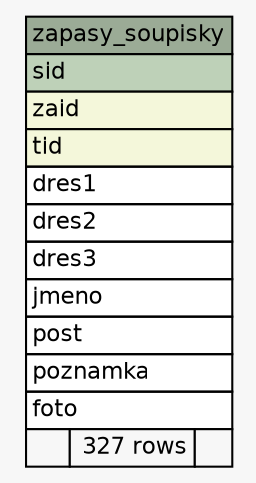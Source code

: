 // dot 2.38.0 on Mac OS X 10.9.4
// SchemaSpy rev 590
digraph "zapasy_soupisky" {
  graph [
    rankdir="RL"
    bgcolor="#f7f7f7"
    nodesep="0.18"
    ranksep="0.46"
    fontname="Helvetica"
    fontsize="11"
  ];
  node [
    fontname="Helvetica"
    fontsize="11"
    shape="plaintext"
  ];
  edge [
    arrowsize="0.8"
  ];
  "zapasy_soupisky" [
    label=<
    <TABLE BORDER="0" CELLBORDER="1" CELLSPACING="0" BGCOLOR="#ffffff">
      <TR><TD COLSPAN="3" BGCOLOR="#9bab96" ALIGN="CENTER">zapasy_soupisky</TD></TR>
      <TR><TD PORT="sid" COLSPAN="3" BGCOLOR="#bed1b8" ALIGN="LEFT">sid</TD></TR>
      <TR><TD PORT="zaid" COLSPAN="3" BGCOLOR="#f4f7da" ALIGN="LEFT">zaid</TD></TR>
      <TR><TD PORT="tid" COLSPAN="3" BGCOLOR="#f4f7da" ALIGN="LEFT">tid</TD></TR>
      <TR><TD PORT="dres1" COLSPAN="3" ALIGN="LEFT">dres1</TD></TR>
      <TR><TD PORT="dres2" COLSPAN="3" ALIGN="LEFT">dres2</TD></TR>
      <TR><TD PORT="dres3" COLSPAN="3" ALIGN="LEFT">dres3</TD></TR>
      <TR><TD PORT="jmeno" COLSPAN="3" ALIGN="LEFT">jmeno</TD></TR>
      <TR><TD PORT="post" COLSPAN="3" ALIGN="LEFT">post</TD></TR>
      <TR><TD PORT="poznamka" COLSPAN="3" ALIGN="LEFT">poznamka</TD></TR>
      <TR><TD PORT="foto" COLSPAN="3" ALIGN="LEFT">foto</TD></TR>
      <TR><TD ALIGN="LEFT" BGCOLOR="#f7f7f7">  </TD><TD ALIGN="RIGHT" BGCOLOR="#f7f7f7">327 rows</TD><TD ALIGN="RIGHT" BGCOLOR="#f7f7f7">  </TD></TR>
    </TABLE>>
    URL="tables/zapasy_soupisky.html"
    tooltip="zapasy_soupisky"
  ];
}
